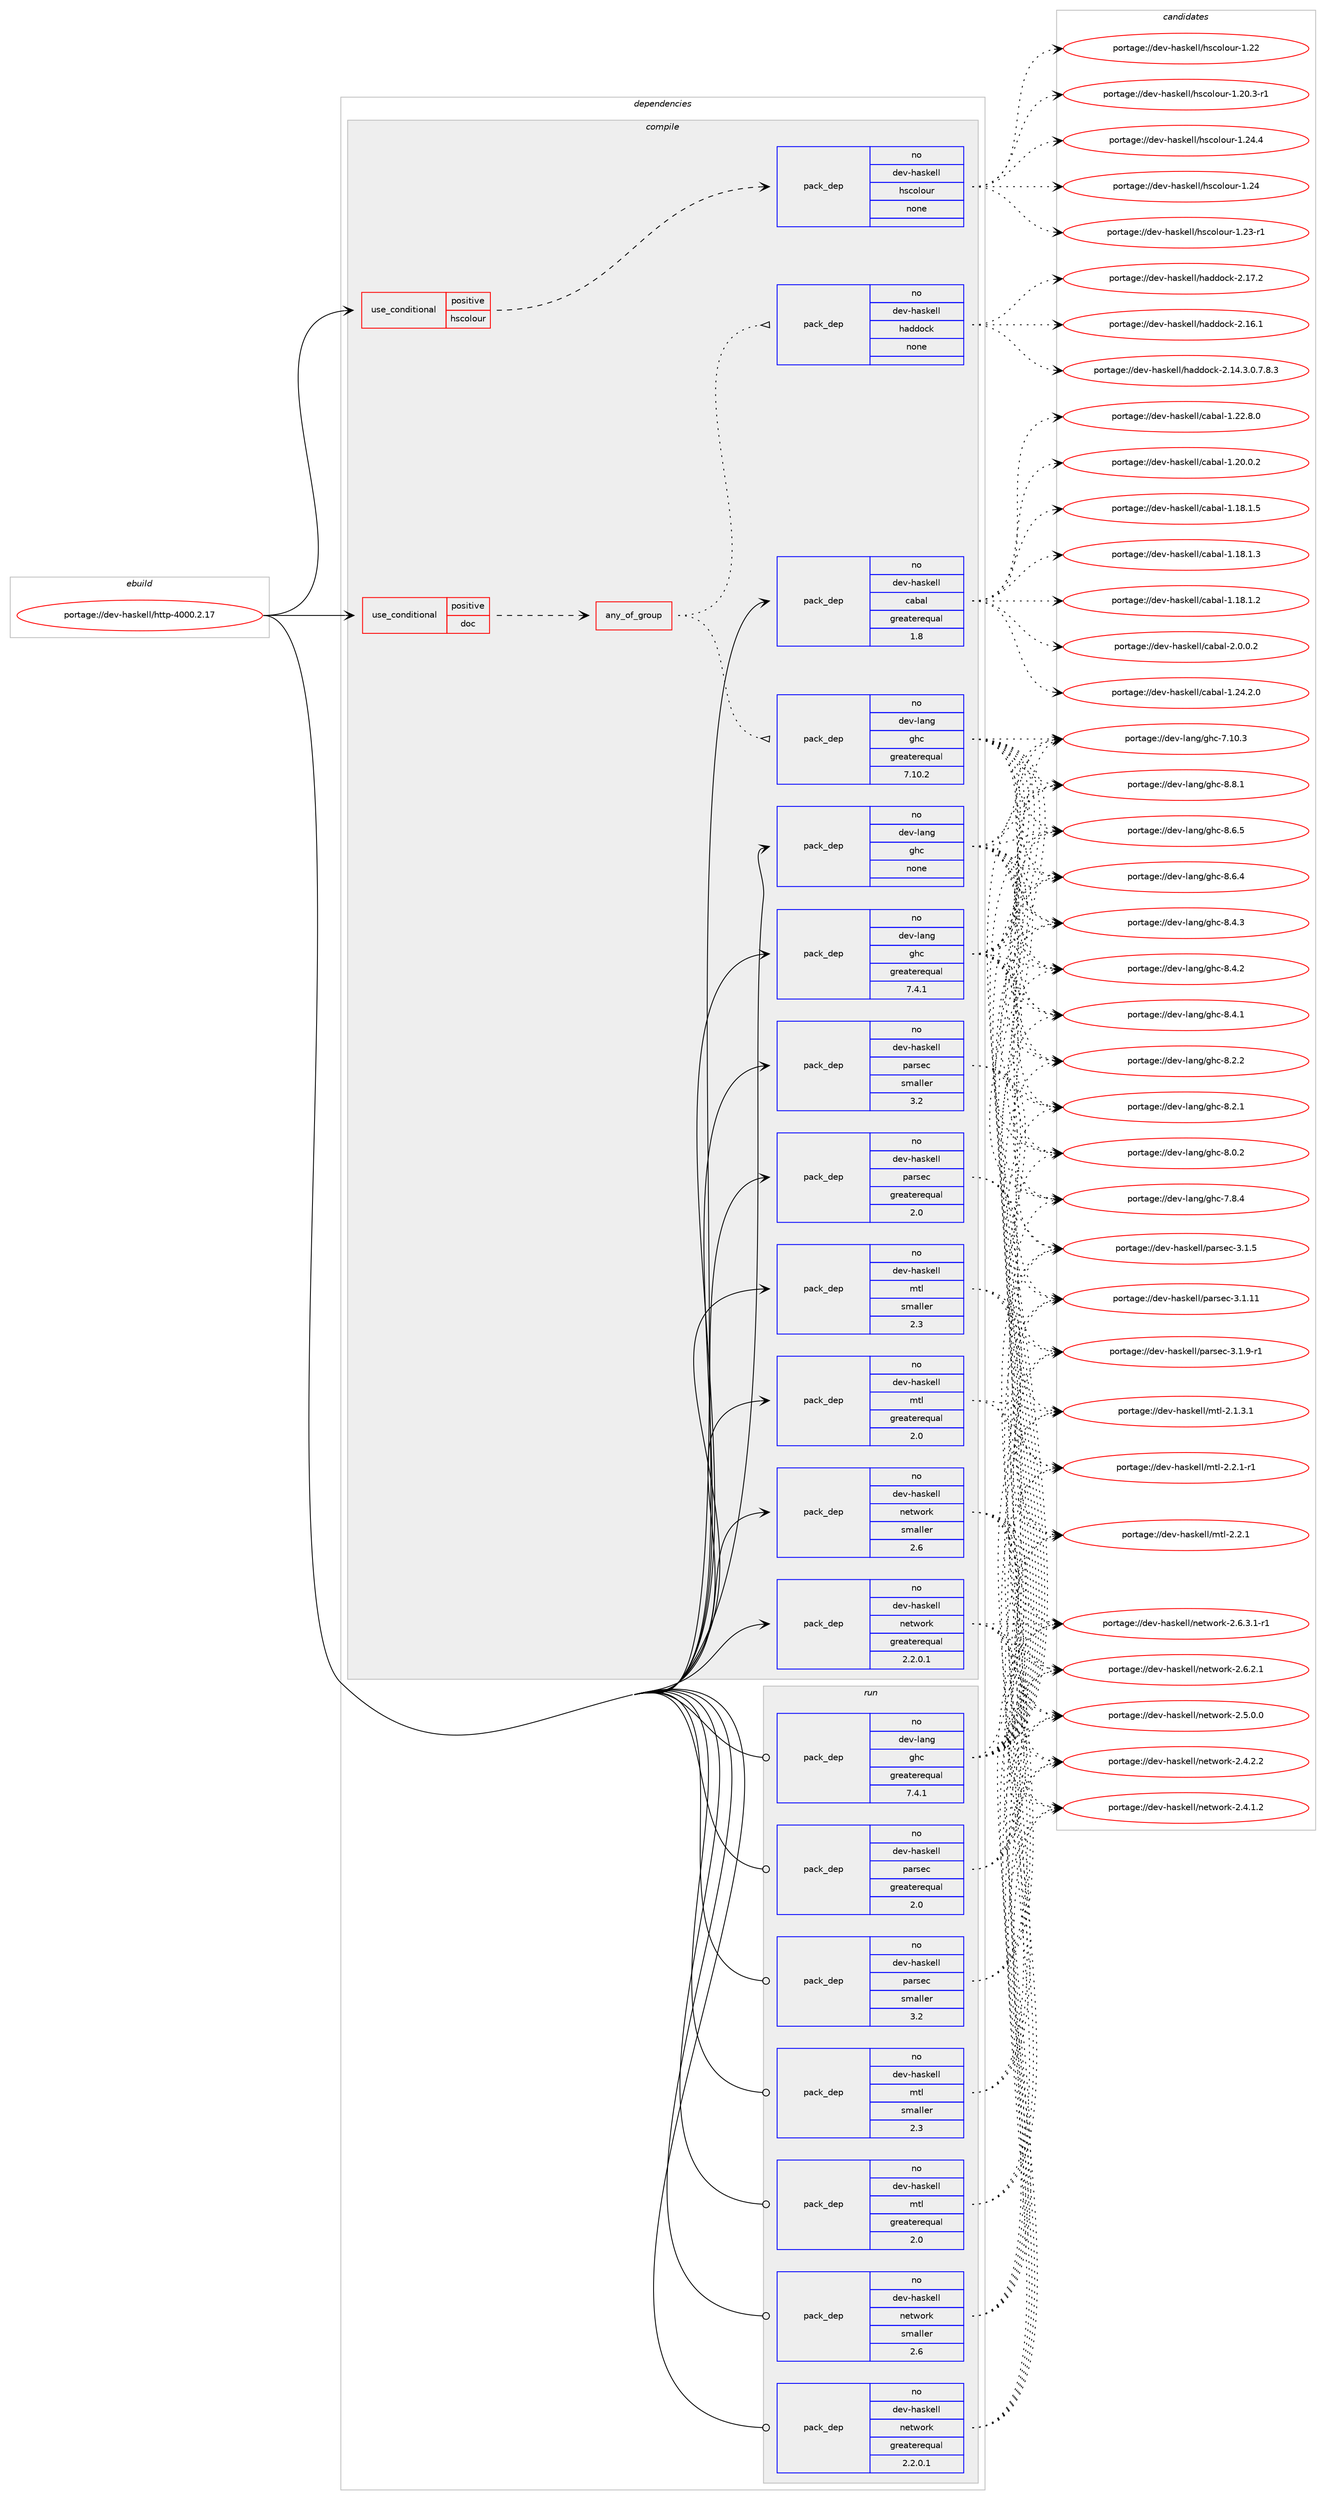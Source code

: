 digraph prolog {

# *************
# Graph options
# *************

newrank=true;
concentrate=true;
compound=true;
graph [rankdir=LR,fontname=Helvetica,fontsize=10,ranksep=1.5];#, ranksep=2.5, nodesep=0.2];
edge  [arrowhead=vee];
node  [fontname=Helvetica,fontsize=10];

# **********
# The ebuild
# **********

subgraph cluster_leftcol {
color=gray;
rank=same;
label=<<i>ebuild</i>>;
id [label="portage://dev-haskell/http-4000.2.17", color=red, width=4, href="../dev-haskell/http-4000.2.17.svg"];
}

# ****************
# The dependencies
# ****************

subgraph cluster_midcol {
color=gray;
label=<<i>dependencies</i>>;
subgraph cluster_compile {
fillcolor="#eeeeee";
style=filled;
label=<<i>compile</i>>;
subgraph cond133300 {
dependency557118 [label=<<TABLE BORDER="0" CELLBORDER="1" CELLSPACING="0" CELLPADDING="4"><TR><TD ROWSPAN="3" CELLPADDING="10">use_conditional</TD></TR><TR><TD>positive</TD></TR><TR><TD>doc</TD></TR></TABLE>>, shape=none, color=red];
subgraph any6229 {
dependency557119 [label=<<TABLE BORDER="0" CELLBORDER="1" CELLSPACING="0" CELLPADDING="4"><TR><TD CELLPADDING="10">any_of_group</TD></TR></TABLE>>, shape=none, color=red];subgraph pack417352 {
dependency557120 [label=<<TABLE BORDER="0" CELLBORDER="1" CELLSPACING="0" CELLPADDING="4" WIDTH="220"><TR><TD ROWSPAN="6" CELLPADDING="30">pack_dep</TD></TR><TR><TD WIDTH="110">no</TD></TR><TR><TD>dev-haskell</TD></TR><TR><TD>haddock</TD></TR><TR><TD>none</TD></TR><TR><TD></TD></TR></TABLE>>, shape=none, color=blue];
}
dependency557119:e -> dependency557120:w [weight=20,style="dotted",arrowhead="oinv"];
subgraph pack417353 {
dependency557121 [label=<<TABLE BORDER="0" CELLBORDER="1" CELLSPACING="0" CELLPADDING="4" WIDTH="220"><TR><TD ROWSPAN="6" CELLPADDING="30">pack_dep</TD></TR><TR><TD WIDTH="110">no</TD></TR><TR><TD>dev-lang</TD></TR><TR><TD>ghc</TD></TR><TR><TD>greaterequal</TD></TR><TR><TD>7.10.2</TD></TR></TABLE>>, shape=none, color=blue];
}
dependency557119:e -> dependency557121:w [weight=20,style="dotted",arrowhead="oinv"];
}
dependency557118:e -> dependency557119:w [weight=20,style="dashed",arrowhead="vee"];
}
id:e -> dependency557118:w [weight=20,style="solid",arrowhead="vee"];
subgraph cond133301 {
dependency557122 [label=<<TABLE BORDER="0" CELLBORDER="1" CELLSPACING="0" CELLPADDING="4"><TR><TD ROWSPAN="3" CELLPADDING="10">use_conditional</TD></TR><TR><TD>positive</TD></TR><TR><TD>hscolour</TD></TR></TABLE>>, shape=none, color=red];
subgraph pack417354 {
dependency557123 [label=<<TABLE BORDER="0" CELLBORDER="1" CELLSPACING="0" CELLPADDING="4" WIDTH="220"><TR><TD ROWSPAN="6" CELLPADDING="30">pack_dep</TD></TR><TR><TD WIDTH="110">no</TD></TR><TR><TD>dev-haskell</TD></TR><TR><TD>hscolour</TD></TR><TR><TD>none</TD></TR><TR><TD></TD></TR></TABLE>>, shape=none, color=blue];
}
dependency557122:e -> dependency557123:w [weight=20,style="dashed",arrowhead="vee"];
}
id:e -> dependency557122:w [weight=20,style="solid",arrowhead="vee"];
subgraph pack417355 {
dependency557124 [label=<<TABLE BORDER="0" CELLBORDER="1" CELLSPACING="0" CELLPADDING="4" WIDTH="220"><TR><TD ROWSPAN="6" CELLPADDING="30">pack_dep</TD></TR><TR><TD WIDTH="110">no</TD></TR><TR><TD>dev-haskell</TD></TR><TR><TD>cabal</TD></TR><TR><TD>greaterequal</TD></TR><TR><TD>1.8</TD></TR></TABLE>>, shape=none, color=blue];
}
id:e -> dependency557124:w [weight=20,style="solid",arrowhead="vee"];
subgraph pack417356 {
dependency557125 [label=<<TABLE BORDER="0" CELLBORDER="1" CELLSPACING="0" CELLPADDING="4" WIDTH="220"><TR><TD ROWSPAN="6" CELLPADDING="30">pack_dep</TD></TR><TR><TD WIDTH="110">no</TD></TR><TR><TD>dev-haskell</TD></TR><TR><TD>mtl</TD></TR><TR><TD>greaterequal</TD></TR><TR><TD>2.0</TD></TR></TABLE>>, shape=none, color=blue];
}
id:e -> dependency557125:w [weight=20,style="solid",arrowhead="vee"];
subgraph pack417357 {
dependency557126 [label=<<TABLE BORDER="0" CELLBORDER="1" CELLSPACING="0" CELLPADDING="4" WIDTH="220"><TR><TD ROWSPAN="6" CELLPADDING="30">pack_dep</TD></TR><TR><TD WIDTH="110">no</TD></TR><TR><TD>dev-haskell</TD></TR><TR><TD>mtl</TD></TR><TR><TD>smaller</TD></TR><TR><TD>2.3</TD></TR></TABLE>>, shape=none, color=blue];
}
id:e -> dependency557126:w [weight=20,style="solid",arrowhead="vee"];
subgraph pack417358 {
dependency557127 [label=<<TABLE BORDER="0" CELLBORDER="1" CELLSPACING="0" CELLPADDING="4" WIDTH="220"><TR><TD ROWSPAN="6" CELLPADDING="30">pack_dep</TD></TR><TR><TD WIDTH="110">no</TD></TR><TR><TD>dev-haskell</TD></TR><TR><TD>network</TD></TR><TR><TD>greaterequal</TD></TR><TR><TD>2.2.0.1</TD></TR></TABLE>>, shape=none, color=blue];
}
id:e -> dependency557127:w [weight=20,style="solid",arrowhead="vee"];
subgraph pack417359 {
dependency557128 [label=<<TABLE BORDER="0" CELLBORDER="1" CELLSPACING="0" CELLPADDING="4" WIDTH="220"><TR><TD ROWSPAN="6" CELLPADDING="30">pack_dep</TD></TR><TR><TD WIDTH="110">no</TD></TR><TR><TD>dev-haskell</TD></TR><TR><TD>network</TD></TR><TR><TD>smaller</TD></TR><TR><TD>2.6</TD></TR></TABLE>>, shape=none, color=blue];
}
id:e -> dependency557128:w [weight=20,style="solid",arrowhead="vee"];
subgraph pack417360 {
dependency557129 [label=<<TABLE BORDER="0" CELLBORDER="1" CELLSPACING="0" CELLPADDING="4" WIDTH="220"><TR><TD ROWSPAN="6" CELLPADDING="30">pack_dep</TD></TR><TR><TD WIDTH="110">no</TD></TR><TR><TD>dev-haskell</TD></TR><TR><TD>parsec</TD></TR><TR><TD>greaterequal</TD></TR><TR><TD>2.0</TD></TR></TABLE>>, shape=none, color=blue];
}
id:e -> dependency557129:w [weight=20,style="solid",arrowhead="vee"];
subgraph pack417361 {
dependency557130 [label=<<TABLE BORDER="0" CELLBORDER="1" CELLSPACING="0" CELLPADDING="4" WIDTH="220"><TR><TD ROWSPAN="6" CELLPADDING="30">pack_dep</TD></TR><TR><TD WIDTH="110">no</TD></TR><TR><TD>dev-haskell</TD></TR><TR><TD>parsec</TD></TR><TR><TD>smaller</TD></TR><TR><TD>3.2</TD></TR></TABLE>>, shape=none, color=blue];
}
id:e -> dependency557130:w [weight=20,style="solid",arrowhead="vee"];
subgraph pack417362 {
dependency557131 [label=<<TABLE BORDER="0" CELLBORDER="1" CELLSPACING="0" CELLPADDING="4" WIDTH="220"><TR><TD ROWSPAN="6" CELLPADDING="30">pack_dep</TD></TR><TR><TD WIDTH="110">no</TD></TR><TR><TD>dev-lang</TD></TR><TR><TD>ghc</TD></TR><TR><TD>greaterequal</TD></TR><TR><TD>7.4.1</TD></TR></TABLE>>, shape=none, color=blue];
}
id:e -> dependency557131:w [weight=20,style="solid",arrowhead="vee"];
subgraph pack417363 {
dependency557132 [label=<<TABLE BORDER="0" CELLBORDER="1" CELLSPACING="0" CELLPADDING="4" WIDTH="220"><TR><TD ROWSPAN="6" CELLPADDING="30">pack_dep</TD></TR><TR><TD WIDTH="110">no</TD></TR><TR><TD>dev-lang</TD></TR><TR><TD>ghc</TD></TR><TR><TD>none</TD></TR><TR><TD></TD></TR></TABLE>>, shape=none, color=blue];
}
id:e -> dependency557132:w [weight=20,style="solid",arrowhead="vee"];
}
subgraph cluster_compileandrun {
fillcolor="#eeeeee";
style=filled;
label=<<i>compile and run</i>>;
}
subgraph cluster_run {
fillcolor="#eeeeee";
style=filled;
label=<<i>run</i>>;
subgraph pack417364 {
dependency557133 [label=<<TABLE BORDER="0" CELLBORDER="1" CELLSPACING="0" CELLPADDING="4" WIDTH="220"><TR><TD ROWSPAN="6" CELLPADDING="30">pack_dep</TD></TR><TR><TD WIDTH="110">no</TD></TR><TR><TD>dev-haskell</TD></TR><TR><TD>mtl</TD></TR><TR><TD>greaterequal</TD></TR><TR><TD>2.0</TD></TR></TABLE>>, shape=none, color=blue];
}
id:e -> dependency557133:w [weight=20,style="solid",arrowhead="odot"];
subgraph pack417365 {
dependency557134 [label=<<TABLE BORDER="0" CELLBORDER="1" CELLSPACING="0" CELLPADDING="4" WIDTH="220"><TR><TD ROWSPAN="6" CELLPADDING="30">pack_dep</TD></TR><TR><TD WIDTH="110">no</TD></TR><TR><TD>dev-haskell</TD></TR><TR><TD>mtl</TD></TR><TR><TD>smaller</TD></TR><TR><TD>2.3</TD></TR></TABLE>>, shape=none, color=blue];
}
id:e -> dependency557134:w [weight=20,style="solid",arrowhead="odot"];
subgraph pack417366 {
dependency557135 [label=<<TABLE BORDER="0" CELLBORDER="1" CELLSPACING="0" CELLPADDING="4" WIDTH="220"><TR><TD ROWSPAN="6" CELLPADDING="30">pack_dep</TD></TR><TR><TD WIDTH="110">no</TD></TR><TR><TD>dev-haskell</TD></TR><TR><TD>network</TD></TR><TR><TD>greaterequal</TD></TR><TR><TD>2.2.0.1</TD></TR></TABLE>>, shape=none, color=blue];
}
id:e -> dependency557135:w [weight=20,style="solid",arrowhead="odot"];
subgraph pack417367 {
dependency557136 [label=<<TABLE BORDER="0" CELLBORDER="1" CELLSPACING="0" CELLPADDING="4" WIDTH="220"><TR><TD ROWSPAN="6" CELLPADDING="30">pack_dep</TD></TR><TR><TD WIDTH="110">no</TD></TR><TR><TD>dev-haskell</TD></TR><TR><TD>network</TD></TR><TR><TD>smaller</TD></TR><TR><TD>2.6</TD></TR></TABLE>>, shape=none, color=blue];
}
id:e -> dependency557136:w [weight=20,style="solid",arrowhead="odot"];
subgraph pack417368 {
dependency557137 [label=<<TABLE BORDER="0" CELLBORDER="1" CELLSPACING="0" CELLPADDING="4" WIDTH="220"><TR><TD ROWSPAN="6" CELLPADDING="30">pack_dep</TD></TR><TR><TD WIDTH="110">no</TD></TR><TR><TD>dev-haskell</TD></TR><TR><TD>parsec</TD></TR><TR><TD>greaterequal</TD></TR><TR><TD>2.0</TD></TR></TABLE>>, shape=none, color=blue];
}
id:e -> dependency557137:w [weight=20,style="solid",arrowhead="odot"];
subgraph pack417369 {
dependency557138 [label=<<TABLE BORDER="0" CELLBORDER="1" CELLSPACING="0" CELLPADDING="4" WIDTH="220"><TR><TD ROWSPAN="6" CELLPADDING="30">pack_dep</TD></TR><TR><TD WIDTH="110">no</TD></TR><TR><TD>dev-haskell</TD></TR><TR><TD>parsec</TD></TR><TR><TD>smaller</TD></TR><TR><TD>3.2</TD></TR></TABLE>>, shape=none, color=blue];
}
id:e -> dependency557138:w [weight=20,style="solid",arrowhead="odot"];
subgraph pack417370 {
dependency557139 [label=<<TABLE BORDER="0" CELLBORDER="1" CELLSPACING="0" CELLPADDING="4" WIDTH="220"><TR><TD ROWSPAN="6" CELLPADDING="30">pack_dep</TD></TR><TR><TD WIDTH="110">no</TD></TR><TR><TD>dev-lang</TD></TR><TR><TD>ghc</TD></TR><TR><TD>greaterequal</TD></TR><TR><TD>7.4.1</TD></TR></TABLE>>, shape=none, color=blue];
}
id:e -> dependency557139:w [weight=20,style="solid",arrowhead="odot"];
}
}

# **************
# The candidates
# **************

subgraph cluster_choices {
rank=same;
color=gray;
label=<<i>candidates</i>>;

subgraph choice417352 {
color=black;
nodesep=1;
choice100101118451049711510710110810847104971001001119910745504649554650 [label="portage://dev-haskell/haddock-2.17.2", color=red, width=4,href="../dev-haskell/haddock-2.17.2.svg"];
choice100101118451049711510710110810847104971001001119910745504649544649 [label="portage://dev-haskell/haddock-2.16.1", color=red, width=4,href="../dev-haskell/haddock-2.16.1.svg"];
choice1001011184510497115107101108108471049710010011199107455046495246514648465546564651 [label="portage://dev-haskell/haddock-2.14.3.0.7.8.3", color=red, width=4,href="../dev-haskell/haddock-2.14.3.0.7.8.3.svg"];
dependency557120:e -> choice100101118451049711510710110810847104971001001119910745504649554650:w [style=dotted,weight="100"];
dependency557120:e -> choice100101118451049711510710110810847104971001001119910745504649544649:w [style=dotted,weight="100"];
dependency557120:e -> choice1001011184510497115107101108108471049710010011199107455046495246514648465546564651:w [style=dotted,weight="100"];
}
subgraph choice417353 {
color=black;
nodesep=1;
choice10010111845108971101034710310499455646564649 [label="portage://dev-lang/ghc-8.8.1", color=red, width=4,href="../dev-lang/ghc-8.8.1.svg"];
choice10010111845108971101034710310499455646544653 [label="portage://dev-lang/ghc-8.6.5", color=red, width=4,href="../dev-lang/ghc-8.6.5.svg"];
choice10010111845108971101034710310499455646544652 [label="portage://dev-lang/ghc-8.6.4", color=red, width=4,href="../dev-lang/ghc-8.6.4.svg"];
choice10010111845108971101034710310499455646524651 [label="portage://dev-lang/ghc-8.4.3", color=red, width=4,href="../dev-lang/ghc-8.4.3.svg"];
choice10010111845108971101034710310499455646524650 [label="portage://dev-lang/ghc-8.4.2", color=red, width=4,href="../dev-lang/ghc-8.4.2.svg"];
choice10010111845108971101034710310499455646524649 [label="portage://dev-lang/ghc-8.4.1", color=red, width=4,href="../dev-lang/ghc-8.4.1.svg"];
choice10010111845108971101034710310499455646504650 [label="portage://dev-lang/ghc-8.2.2", color=red, width=4,href="../dev-lang/ghc-8.2.2.svg"];
choice10010111845108971101034710310499455646504649 [label="portage://dev-lang/ghc-8.2.1", color=red, width=4,href="../dev-lang/ghc-8.2.1.svg"];
choice10010111845108971101034710310499455646484650 [label="portage://dev-lang/ghc-8.0.2", color=red, width=4,href="../dev-lang/ghc-8.0.2.svg"];
choice10010111845108971101034710310499455546564652 [label="portage://dev-lang/ghc-7.8.4", color=red, width=4,href="../dev-lang/ghc-7.8.4.svg"];
choice1001011184510897110103471031049945554649484651 [label="portage://dev-lang/ghc-7.10.3", color=red, width=4,href="../dev-lang/ghc-7.10.3.svg"];
dependency557121:e -> choice10010111845108971101034710310499455646564649:w [style=dotted,weight="100"];
dependency557121:e -> choice10010111845108971101034710310499455646544653:w [style=dotted,weight="100"];
dependency557121:e -> choice10010111845108971101034710310499455646544652:w [style=dotted,weight="100"];
dependency557121:e -> choice10010111845108971101034710310499455646524651:w [style=dotted,weight="100"];
dependency557121:e -> choice10010111845108971101034710310499455646524650:w [style=dotted,weight="100"];
dependency557121:e -> choice10010111845108971101034710310499455646524649:w [style=dotted,weight="100"];
dependency557121:e -> choice10010111845108971101034710310499455646504650:w [style=dotted,weight="100"];
dependency557121:e -> choice10010111845108971101034710310499455646504649:w [style=dotted,weight="100"];
dependency557121:e -> choice10010111845108971101034710310499455646484650:w [style=dotted,weight="100"];
dependency557121:e -> choice10010111845108971101034710310499455546564652:w [style=dotted,weight="100"];
dependency557121:e -> choice1001011184510897110103471031049945554649484651:w [style=dotted,weight="100"];
}
subgraph choice417354 {
color=black;
nodesep=1;
choice1001011184510497115107101108108471041159911110811111711445494650524652 [label="portage://dev-haskell/hscolour-1.24.4", color=red, width=4,href="../dev-haskell/hscolour-1.24.4.svg"];
choice100101118451049711510710110810847104115991111081111171144549465052 [label="portage://dev-haskell/hscolour-1.24", color=red, width=4,href="../dev-haskell/hscolour-1.24.svg"];
choice1001011184510497115107101108108471041159911110811111711445494650514511449 [label="portage://dev-haskell/hscolour-1.23-r1", color=red, width=4,href="../dev-haskell/hscolour-1.23-r1.svg"];
choice100101118451049711510710110810847104115991111081111171144549465050 [label="portage://dev-haskell/hscolour-1.22", color=red, width=4,href="../dev-haskell/hscolour-1.22.svg"];
choice10010111845104971151071011081084710411599111108111117114454946504846514511449 [label="portage://dev-haskell/hscolour-1.20.3-r1", color=red, width=4,href="../dev-haskell/hscolour-1.20.3-r1.svg"];
dependency557123:e -> choice1001011184510497115107101108108471041159911110811111711445494650524652:w [style=dotted,weight="100"];
dependency557123:e -> choice100101118451049711510710110810847104115991111081111171144549465052:w [style=dotted,weight="100"];
dependency557123:e -> choice1001011184510497115107101108108471041159911110811111711445494650514511449:w [style=dotted,weight="100"];
dependency557123:e -> choice100101118451049711510710110810847104115991111081111171144549465050:w [style=dotted,weight="100"];
dependency557123:e -> choice10010111845104971151071011081084710411599111108111117114454946504846514511449:w [style=dotted,weight="100"];
}
subgraph choice417355 {
color=black;
nodesep=1;
choice100101118451049711510710110810847999798971084550464846484650 [label="portage://dev-haskell/cabal-2.0.0.2", color=red, width=4,href="../dev-haskell/cabal-2.0.0.2.svg"];
choice10010111845104971151071011081084799979897108454946505246504648 [label="portage://dev-haskell/cabal-1.24.2.0", color=red, width=4,href="../dev-haskell/cabal-1.24.2.0.svg"];
choice10010111845104971151071011081084799979897108454946505046564648 [label="portage://dev-haskell/cabal-1.22.8.0", color=red, width=4,href="../dev-haskell/cabal-1.22.8.0.svg"];
choice10010111845104971151071011081084799979897108454946504846484650 [label="portage://dev-haskell/cabal-1.20.0.2", color=red, width=4,href="../dev-haskell/cabal-1.20.0.2.svg"];
choice10010111845104971151071011081084799979897108454946495646494653 [label="portage://dev-haskell/cabal-1.18.1.5", color=red, width=4,href="../dev-haskell/cabal-1.18.1.5.svg"];
choice10010111845104971151071011081084799979897108454946495646494651 [label="portage://dev-haskell/cabal-1.18.1.3", color=red, width=4,href="../dev-haskell/cabal-1.18.1.3.svg"];
choice10010111845104971151071011081084799979897108454946495646494650 [label="portage://dev-haskell/cabal-1.18.1.2", color=red, width=4,href="../dev-haskell/cabal-1.18.1.2.svg"];
dependency557124:e -> choice100101118451049711510710110810847999798971084550464846484650:w [style=dotted,weight="100"];
dependency557124:e -> choice10010111845104971151071011081084799979897108454946505246504648:w [style=dotted,weight="100"];
dependency557124:e -> choice10010111845104971151071011081084799979897108454946505046564648:w [style=dotted,weight="100"];
dependency557124:e -> choice10010111845104971151071011081084799979897108454946504846484650:w [style=dotted,weight="100"];
dependency557124:e -> choice10010111845104971151071011081084799979897108454946495646494653:w [style=dotted,weight="100"];
dependency557124:e -> choice10010111845104971151071011081084799979897108454946495646494651:w [style=dotted,weight="100"];
dependency557124:e -> choice10010111845104971151071011081084799979897108454946495646494650:w [style=dotted,weight="100"];
}
subgraph choice417356 {
color=black;
nodesep=1;
choice1001011184510497115107101108108471091161084550465046494511449 [label="portage://dev-haskell/mtl-2.2.1-r1", color=red, width=4,href="../dev-haskell/mtl-2.2.1-r1.svg"];
choice100101118451049711510710110810847109116108455046504649 [label="portage://dev-haskell/mtl-2.2.1", color=red, width=4,href="../dev-haskell/mtl-2.2.1.svg"];
choice1001011184510497115107101108108471091161084550464946514649 [label="portage://dev-haskell/mtl-2.1.3.1", color=red, width=4,href="../dev-haskell/mtl-2.1.3.1.svg"];
dependency557125:e -> choice1001011184510497115107101108108471091161084550465046494511449:w [style=dotted,weight="100"];
dependency557125:e -> choice100101118451049711510710110810847109116108455046504649:w [style=dotted,weight="100"];
dependency557125:e -> choice1001011184510497115107101108108471091161084550464946514649:w [style=dotted,weight="100"];
}
subgraph choice417357 {
color=black;
nodesep=1;
choice1001011184510497115107101108108471091161084550465046494511449 [label="portage://dev-haskell/mtl-2.2.1-r1", color=red, width=4,href="../dev-haskell/mtl-2.2.1-r1.svg"];
choice100101118451049711510710110810847109116108455046504649 [label="portage://dev-haskell/mtl-2.2.1", color=red, width=4,href="../dev-haskell/mtl-2.2.1.svg"];
choice1001011184510497115107101108108471091161084550464946514649 [label="portage://dev-haskell/mtl-2.1.3.1", color=red, width=4,href="../dev-haskell/mtl-2.1.3.1.svg"];
dependency557126:e -> choice1001011184510497115107101108108471091161084550465046494511449:w [style=dotted,weight="100"];
dependency557126:e -> choice100101118451049711510710110810847109116108455046504649:w [style=dotted,weight="100"];
dependency557126:e -> choice1001011184510497115107101108108471091161084550464946514649:w [style=dotted,weight="100"];
}
subgraph choice417358 {
color=black;
nodesep=1;
choice10010111845104971151071011081084711010111611911111410745504654465146494511449 [label="portage://dev-haskell/network-2.6.3.1-r1", color=red, width=4,href="../dev-haskell/network-2.6.3.1-r1.svg"];
choice1001011184510497115107101108108471101011161191111141074550465446504649 [label="portage://dev-haskell/network-2.6.2.1", color=red, width=4,href="../dev-haskell/network-2.6.2.1.svg"];
choice1001011184510497115107101108108471101011161191111141074550465346484648 [label="portage://dev-haskell/network-2.5.0.0", color=red, width=4,href="../dev-haskell/network-2.5.0.0.svg"];
choice1001011184510497115107101108108471101011161191111141074550465246504650 [label="portage://dev-haskell/network-2.4.2.2", color=red, width=4,href="../dev-haskell/network-2.4.2.2.svg"];
choice1001011184510497115107101108108471101011161191111141074550465246494650 [label="portage://dev-haskell/network-2.4.1.2", color=red, width=4,href="../dev-haskell/network-2.4.1.2.svg"];
dependency557127:e -> choice10010111845104971151071011081084711010111611911111410745504654465146494511449:w [style=dotted,weight="100"];
dependency557127:e -> choice1001011184510497115107101108108471101011161191111141074550465446504649:w [style=dotted,weight="100"];
dependency557127:e -> choice1001011184510497115107101108108471101011161191111141074550465346484648:w [style=dotted,weight="100"];
dependency557127:e -> choice1001011184510497115107101108108471101011161191111141074550465246504650:w [style=dotted,weight="100"];
dependency557127:e -> choice1001011184510497115107101108108471101011161191111141074550465246494650:w [style=dotted,weight="100"];
}
subgraph choice417359 {
color=black;
nodesep=1;
choice10010111845104971151071011081084711010111611911111410745504654465146494511449 [label="portage://dev-haskell/network-2.6.3.1-r1", color=red, width=4,href="../dev-haskell/network-2.6.3.1-r1.svg"];
choice1001011184510497115107101108108471101011161191111141074550465446504649 [label="portage://dev-haskell/network-2.6.2.1", color=red, width=4,href="../dev-haskell/network-2.6.2.1.svg"];
choice1001011184510497115107101108108471101011161191111141074550465346484648 [label="portage://dev-haskell/network-2.5.0.0", color=red, width=4,href="../dev-haskell/network-2.5.0.0.svg"];
choice1001011184510497115107101108108471101011161191111141074550465246504650 [label="portage://dev-haskell/network-2.4.2.2", color=red, width=4,href="../dev-haskell/network-2.4.2.2.svg"];
choice1001011184510497115107101108108471101011161191111141074550465246494650 [label="portage://dev-haskell/network-2.4.1.2", color=red, width=4,href="../dev-haskell/network-2.4.1.2.svg"];
dependency557128:e -> choice10010111845104971151071011081084711010111611911111410745504654465146494511449:w [style=dotted,weight="100"];
dependency557128:e -> choice1001011184510497115107101108108471101011161191111141074550465446504649:w [style=dotted,weight="100"];
dependency557128:e -> choice1001011184510497115107101108108471101011161191111141074550465346484648:w [style=dotted,weight="100"];
dependency557128:e -> choice1001011184510497115107101108108471101011161191111141074550465246504650:w [style=dotted,weight="100"];
dependency557128:e -> choice1001011184510497115107101108108471101011161191111141074550465246494650:w [style=dotted,weight="100"];
}
subgraph choice417360 {
color=black;
nodesep=1;
choice10010111845104971151071011081084711297114115101994551464946574511449 [label="portage://dev-haskell/parsec-3.1.9-r1", color=red, width=4,href="../dev-haskell/parsec-3.1.9-r1.svg"];
choice1001011184510497115107101108108471129711411510199455146494653 [label="portage://dev-haskell/parsec-3.1.5", color=red, width=4,href="../dev-haskell/parsec-3.1.5.svg"];
choice100101118451049711510710110810847112971141151019945514649464949 [label="portage://dev-haskell/parsec-3.1.11", color=red, width=4,href="../dev-haskell/parsec-3.1.11.svg"];
dependency557129:e -> choice10010111845104971151071011081084711297114115101994551464946574511449:w [style=dotted,weight="100"];
dependency557129:e -> choice1001011184510497115107101108108471129711411510199455146494653:w [style=dotted,weight="100"];
dependency557129:e -> choice100101118451049711510710110810847112971141151019945514649464949:w [style=dotted,weight="100"];
}
subgraph choice417361 {
color=black;
nodesep=1;
choice10010111845104971151071011081084711297114115101994551464946574511449 [label="portage://dev-haskell/parsec-3.1.9-r1", color=red, width=4,href="../dev-haskell/parsec-3.1.9-r1.svg"];
choice1001011184510497115107101108108471129711411510199455146494653 [label="portage://dev-haskell/parsec-3.1.5", color=red, width=4,href="../dev-haskell/parsec-3.1.5.svg"];
choice100101118451049711510710110810847112971141151019945514649464949 [label="portage://dev-haskell/parsec-3.1.11", color=red, width=4,href="../dev-haskell/parsec-3.1.11.svg"];
dependency557130:e -> choice10010111845104971151071011081084711297114115101994551464946574511449:w [style=dotted,weight="100"];
dependency557130:e -> choice1001011184510497115107101108108471129711411510199455146494653:w [style=dotted,weight="100"];
dependency557130:e -> choice100101118451049711510710110810847112971141151019945514649464949:w [style=dotted,weight="100"];
}
subgraph choice417362 {
color=black;
nodesep=1;
choice10010111845108971101034710310499455646564649 [label="portage://dev-lang/ghc-8.8.1", color=red, width=4,href="../dev-lang/ghc-8.8.1.svg"];
choice10010111845108971101034710310499455646544653 [label="portage://dev-lang/ghc-8.6.5", color=red, width=4,href="../dev-lang/ghc-8.6.5.svg"];
choice10010111845108971101034710310499455646544652 [label="portage://dev-lang/ghc-8.6.4", color=red, width=4,href="../dev-lang/ghc-8.6.4.svg"];
choice10010111845108971101034710310499455646524651 [label="portage://dev-lang/ghc-8.4.3", color=red, width=4,href="../dev-lang/ghc-8.4.3.svg"];
choice10010111845108971101034710310499455646524650 [label="portage://dev-lang/ghc-8.4.2", color=red, width=4,href="../dev-lang/ghc-8.4.2.svg"];
choice10010111845108971101034710310499455646524649 [label="portage://dev-lang/ghc-8.4.1", color=red, width=4,href="../dev-lang/ghc-8.4.1.svg"];
choice10010111845108971101034710310499455646504650 [label="portage://dev-lang/ghc-8.2.2", color=red, width=4,href="../dev-lang/ghc-8.2.2.svg"];
choice10010111845108971101034710310499455646504649 [label="portage://dev-lang/ghc-8.2.1", color=red, width=4,href="../dev-lang/ghc-8.2.1.svg"];
choice10010111845108971101034710310499455646484650 [label="portage://dev-lang/ghc-8.0.2", color=red, width=4,href="../dev-lang/ghc-8.0.2.svg"];
choice10010111845108971101034710310499455546564652 [label="portage://dev-lang/ghc-7.8.4", color=red, width=4,href="../dev-lang/ghc-7.8.4.svg"];
choice1001011184510897110103471031049945554649484651 [label="portage://dev-lang/ghc-7.10.3", color=red, width=4,href="../dev-lang/ghc-7.10.3.svg"];
dependency557131:e -> choice10010111845108971101034710310499455646564649:w [style=dotted,weight="100"];
dependency557131:e -> choice10010111845108971101034710310499455646544653:w [style=dotted,weight="100"];
dependency557131:e -> choice10010111845108971101034710310499455646544652:w [style=dotted,weight="100"];
dependency557131:e -> choice10010111845108971101034710310499455646524651:w [style=dotted,weight="100"];
dependency557131:e -> choice10010111845108971101034710310499455646524650:w [style=dotted,weight="100"];
dependency557131:e -> choice10010111845108971101034710310499455646524649:w [style=dotted,weight="100"];
dependency557131:e -> choice10010111845108971101034710310499455646504650:w [style=dotted,weight="100"];
dependency557131:e -> choice10010111845108971101034710310499455646504649:w [style=dotted,weight="100"];
dependency557131:e -> choice10010111845108971101034710310499455646484650:w [style=dotted,weight="100"];
dependency557131:e -> choice10010111845108971101034710310499455546564652:w [style=dotted,weight="100"];
dependency557131:e -> choice1001011184510897110103471031049945554649484651:w [style=dotted,weight="100"];
}
subgraph choice417363 {
color=black;
nodesep=1;
choice10010111845108971101034710310499455646564649 [label="portage://dev-lang/ghc-8.8.1", color=red, width=4,href="../dev-lang/ghc-8.8.1.svg"];
choice10010111845108971101034710310499455646544653 [label="portage://dev-lang/ghc-8.6.5", color=red, width=4,href="../dev-lang/ghc-8.6.5.svg"];
choice10010111845108971101034710310499455646544652 [label="portage://dev-lang/ghc-8.6.4", color=red, width=4,href="../dev-lang/ghc-8.6.4.svg"];
choice10010111845108971101034710310499455646524651 [label="portage://dev-lang/ghc-8.4.3", color=red, width=4,href="../dev-lang/ghc-8.4.3.svg"];
choice10010111845108971101034710310499455646524650 [label="portage://dev-lang/ghc-8.4.2", color=red, width=4,href="../dev-lang/ghc-8.4.2.svg"];
choice10010111845108971101034710310499455646524649 [label="portage://dev-lang/ghc-8.4.1", color=red, width=4,href="../dev-lang/ghc-8.4.1.svg"];
choice10010111845108971101034710310499455646504650 [label="portage://dev-lang/ghc-8.2.2", color=red, width=4,href="../dev-lang/ghc-8.2.2.svg"];
choice10010111845108971101034710310499455646504649 [label="portage://dev-lang/ghc-8.2.1", color=red, width=4,href="../dev-lang/ghc-8.2.1.svg"];
choice10010111845108971101034710310499455646484650 [label="portage://dev-lang/ghc-8.0.2", color=red, width=4,href="../dev-lang/ghc-8.0.2.svg"];
choice10010111845108971101034710310499455546564652 [label="portage://dev-lang/ghc-7.8.4", color=red, width=4,href="../dev-lang/ghc-7.8.4.svg"];
choice1001011184510897110103471031049945554649484651 [label="portage://dev-lang/ghc-7.10.3", color=red, width=4,href="../dev-lang/ghc-7.10.3.svg"];
dependency557132:e -> choice10010111845108971101034710310499455646564649:w [style=dotted,weight="100"];
dependency557132:e -> choice10010111845108971101034710310499455646544653:w [style=dotted,weight="100"];
dependency557132:e -> choice10010111845108971101034710310499455646544652:w [style=dotted,weight="100"];
dependency557132:e -> choice10010111845108971101034710310499455646524651:w [style=dotted,weight="100"];
dependency557132:e -> choice10010111845108971101034710310499455646524650:w [style=dotted,weight="100"];
dependency557132:e -> choice10010111845108971101034710310499455646524649:w [style=dotted,weight="100"];
dependency557132:e -> choice10010111845108971101034710310499455646504650:w [style=dotted,weight="100"];
dependency557132:e -> choice10010111845108971101034710310499455646504649:w [style=dotted,weight="100"];
dependency557132:e -> choice10010111845108971101034710310499455646484650:w [style=dotted,weight="100"];
dependency557132:e -> choice10010111845108971101034710310499455546564652:w [style=dotted,weight="100"];
dependency557132:e -> choice1001011184510897110103471031049945554649484651:w [style=dotted,weight="100"];
}
subgraph choice417364 {
color=black;
nodesep=1;
choice1001011184510497115107101108108471091161084550465046494511449 [label="portage://dev-haskell/mtl-2.2.1-r1", color=red, width=4,href="../dev-haskell/mtl-2.2.1-r1.svg"];
choice100101118451049711510710110810847109116108455046504649 [label="portage://dev-haskell/mtl-2.2.1", color=red, width=4,href="../dev-haskell/mtl-2.2.1.svg"];
choice1001011184510497115107101108108471091161084550464946514649 [label="portage://dev-haskell/mtl-2.1.3.1", color=red, width=4,href="../dev-haskell/mtl-2.1.3.1.svg"];
dependency557133:e -> choice1001011184510497115107101108108471091161084550465046494511449:w [style=dotted,weight="100"];
dependency557133:e -> choice100101118451049711510710110810847109116108455046504649:w [style=dotted,weight="100"];
dependency557133:e -> choice1001011184510497115107101108108471091161084550464946514649:w [style=dotted,weight="100"];
}
subgraph choice417365 {
color=black;
nodesep=1;
choice1001011184510497115107101108108471091161084550465046494511449 [label="portage://dev-haskell/mtl-2.2.1-r1", color=red, width=4,href="../dev-haskell/mtl-2.2.1-r1.svg"];
choice100101118451049711510710110810847109116108455046504649 [label="portage://dev-haskell/mtl-2.2.1", color=red, width=4,href="../dev-haskell/mtl-2.2.1.svg"];
choice1001011184510497115107101108108471091161084550464946514649 [label="portage://dev-haskell/mtl-2.1.3.1", color=red, width=4,href="../dev-haskell/mtl-2.1.3.1.svg"];
dependency557134:e -> choice1001011184510497115107101108108471091161084550465046494511449:w [style=dotted,weight="100"];
dependency557134:e -> choice100101118451049711510710110810847109116108455046504649:w [style=dotted,weight="100"];
dependency557134:e -> choice1001011184510497115107101108108471091161084550464946514649:w [style=dotted,weight="100"];
}
subgraph choice417366 {
color=black;
nodesep=1;
choice10010111845104971151071011081084711010111611911111410745504654465146494511449 [label="portage://dev-haskell/network-2.6.3.1-r1", color=red, width=4,href="../dev-haskell/network-2.6.3.1-r1.svg"];
choice1001011184510497115107101108108471101011161191111141074550465446504649 [label="portage://dev-haskell/network-2.6.2.1", color=red, width=4,href="../dev-haskell/network-2.6.2.1.svg"];
choice1001011184510497115107101108108471101011161191111141074550465346484648 [label="portage://dev-haskell/network-2.5.0.0", color=red, width=4,href="../dev-haskell/network-2.5.0.0.svg"];
choice1001011184510497115107101108108471101011161191111141074550465246504650 [label="portage://dev-haskell/network-2.4.2.2", color=red, width=4,href="../dev-haskell/network-2.4.2.2.svg"];
choice1001011184510497115107101108108471101011161191111141074550465246494650 [label="portage://dev-haskell/network-2.4.1.2", color=red, width=4,href="../dev-haskell/network-2.4.1.2.svg"];
dependency557135:e -> choice10010111845104971151071011081084711010111611911111410745504654465146494511449:w [style=dotted,weight="100"];
dependency557135:e -> choice1001011184510497115107101108108471101011161191111141074550465446504649:w [style=dotted,weight="100"];
dependency557135:e -> choice1001011184510497115107101108108471101011161191111141074550465346484648:w [style=dotted,weight="100"];
dependency557135:e -> choice1001011184510497115107101108108471101011161191111141074550465246504650:w [style=dotted,weight="100"];
dependency557135:e -> choice1001011184510497115107101108108471101011161191111141074550465246494650:w [style=dotted,weight="100"];
}
subgraph choice417367 {
color=black;
nodesep=1;
choice10010111845104971151071011081084711010111611911111410745504654465146494511449 [label="portage://dev-haskell/network-2.6.3.1-r1", color=red, width=4,href="../dev-haskell/network-2.6.3.1-r1.svg"];
choice1001011184510497115107101108108471101011161191111141074550465446504649 [label="portage://dev-haskell/network-2.6.2.1", color=red, width=4,href="../dev-haskell/network-2.6.2.1.svg"];
choice1001011184510497115107101108108471101011161191111141074550465346484648 [label="portage://dev-haskell/network-2.5.0.0", color=red, width=4,href="../dev-haskell/network-2.5.0.0.svg"];
choice1001011184510497115107101108108471101011161191111141074550465246504650 [label="portage://dev-haskell/network-2.4.2.2", color=red, width=4,href="../dev-haskell/network-2.4.2.2.svg"];
choice1001011184510497115107101108108471101011161191111141074550465246494650 [label="portage://dev-haskell/network-2.4.1.2", color=red, width=4,href="../dev-haskell/network-2.4.1.2.svg"];
dependency557136:e -> choice10010111845104971151071011081084711010111611911111410745504654465146494511449:w [style=dotted,weight="100"];
dependency557136:e -> choice1001011184510497115107101108108471101011161191111141074550465446504649:w [style=dotted,weight="100"];
dependency557136:e -> choice1001011184510497115107101108108471101011161191111141074550465346484648:w [style=dotted,weight="100"];
dependency557136:e -> choice1001011184510497115107101108108471101011161191111141074550465246504650:w [style=dotted,weight="100"];
dependency557136:e -> choice1001011184510497115107101108108471101011161191111141074550465246494650:w [style=dotted,weight="100"];
}
subgraph choice417368 {
color=black;
nodesep=1;
choice10010111845104971151071011081084711297114115101994551464946574511449 [label="portage://dev-haskell/parsec-3.1.9-r1", color=red, width=4,href="../dev-haskell/parsec-3.1.9-r1.svg"];
choice1001011184510497115107101108108471129711411510199455146494653 [label="portage://dev-haskell/parsec-3.1.5", color=red, width=4,href="../dev-haskell/parsec-3.1.5.svg"];
choice100101118451049711510710110810847112971141151019945514649464949 [label="portage://dev-haskell/parsec-3.1.11", color=red, width=4,href="../dev-haskell/parsec-3.1.11.svg"];
dependency557137:e -> choice10010111845104971151071011081084711297114115101994551464946574511449:w [style=dotted,weight="100"];
dependency557137:e -> choice1001011184510497115107101108108471129711411510199455146494653:w [style=dotted,weight="100"];
dependency557137:e -> choice100101118451049711510710110810847112971141151019945514649464949:w [style=dotted,weight="100"];
}
subgraph choice417369 {
color=black;
nodesep=1;
choice10010111845104971151071011081084711297114115101994551464946574511449 [label="portage://dev-haskell/parsec-3.1.9-r1", color=red, width=4,href="../dev-haskell/parsec-3.1.9-r1.svg"];
choice1001011184510497115107101108108471129711411510199455146494653 [label="portage://dev-haskell/parsec-3.1.5", color=red, width=4,href="../dev-haskell/parsec-3.1.5.svg"];
choice100101118451049711510710110810847112971141151019945514649464949 [label="portage://dev-haskell/parsec-3.1.11", color=red, width=4,href="../dev-haskell/parsec-3.1.11.svg"];
dependency557138:e -> choice10010111845104971151071011081084711297114115101994551464946574511449:w [style=dotted,weight="100"];
dependency557138:e -> choice1001011184510497115107101108108471129711411510199455146494653:w [style=dotted,weight="100"];
dependency557138:e -> choice100101118451049711510710110810847112971141151019945514649464949:w [style=dotted,weight="100"];
}
subgraph choice417370 {
color=black;
nodesep=1;
choice10010111845108971101034710310499455646564649 [label="portage://dev-lang/ghc-8.8.1", color=red, width=4,href="../dev-lang/ghc-8.8.1.svg"];
choice10010111845108971101034710310499455646544653 [label="portage://dev-lang/ghc-8.6.5", color=red, width=4,href="../dev-lang/ghc-8.6.5.svg"];
choice10010111845108971101034710310499455646544652 [label="portage://dev-lang/ghc-8.6.4", color=red, width=4,href="../dev-lang/ghc-8.6.4.svg"];
choice10010111845108971101034710310499455646524651 [label="portage://dev-lang/ghc-8.4.3", color=red, width=4,href="../dev-lang/ghc-8.4.3.svg"];
choice10010111845108971101034710310499455646524650 [label="portage://dev-lang/ghc-8.4.2", color=red, width=4,href="../dev-lang/ghc-8.4.2.svg"];
choice10010111845108971101034710310499455646524649 [label="portage://dev-lang/ghc-8.4.1", color=red, width=4,href="../dev-lang/ghc-8.4.1.svg"];
choice10010111845108971101034710310499455646504650 [label="portage://dev-lang/ghc-8.2.2", color=red, width=4,href="../dev-lang/ghc-8.2.2.svg"];
choice10010111845108971101034710310499455646504649 [label="portage://dev-lang/ghc-8.2.1", color=red, width=4,href="../dev-lang/ghc-8.2.1.svg"];
choice10010111845108971101034710310499455646484650 [label="portage://dev-lang/ghc-8.0.2", color=red, width=4,href="../dev-lang/ghc-8.0.2.svg"];
choice10010111845108971101034710310499455546564652 [label="portage://dev-lang/ghc-7.8.4", color=red, width=4,href="../dev-lang/ghc-7.8.4.svg"];
choice1001011184510897110103471031049945554649484651 [label="portage://dev-lang/ghc-7.10.3", color=red, width=4,href="../dev-lang/ghc-7.10.3.svg"];
dependency557139:e -> choice10010111845108971101034710310499455646564649:w [style=dotted,weight="100"];
dependency557139:e -> choice10010111845108971101034710310499455646544653:w [style=dotted,weight="100"];
dependency557139:e -> choice10010111845108971101034710310499455646544652:w [style=dotted,weight="100"];
dependency557139:e -> choice10010111845108971101034710310499455646524651:w [style=dotted,weight="100"];
dependency557139:e -> choice10010111845108971101034710310499455646524650:w [style=dotted,weight="100"];
dependency557139:e -> choice10010111845108971101034710310499455646524649:w [style=dotted,weight="100"];
dependency557139:e -> choice10010111845108971101034710310499455646504650:w [style=dotted,weight="100"];
dependency557139:e -> choice10010111845108971101034710310499455646504649:w [style=dotted,weight="100"];
dependency557139:e -> choice10010111845108971101034710310499455646484650:w [style=dotted,weight="100"];
dependency557139:e -> choice10010111845108971101034710310499455546564652:w [style=dotted,weight="100"];
dependency557139:e -> choice1001011184510897110103471031049945554649484651:w [style=dotted,weight="100"];
}
}

}
